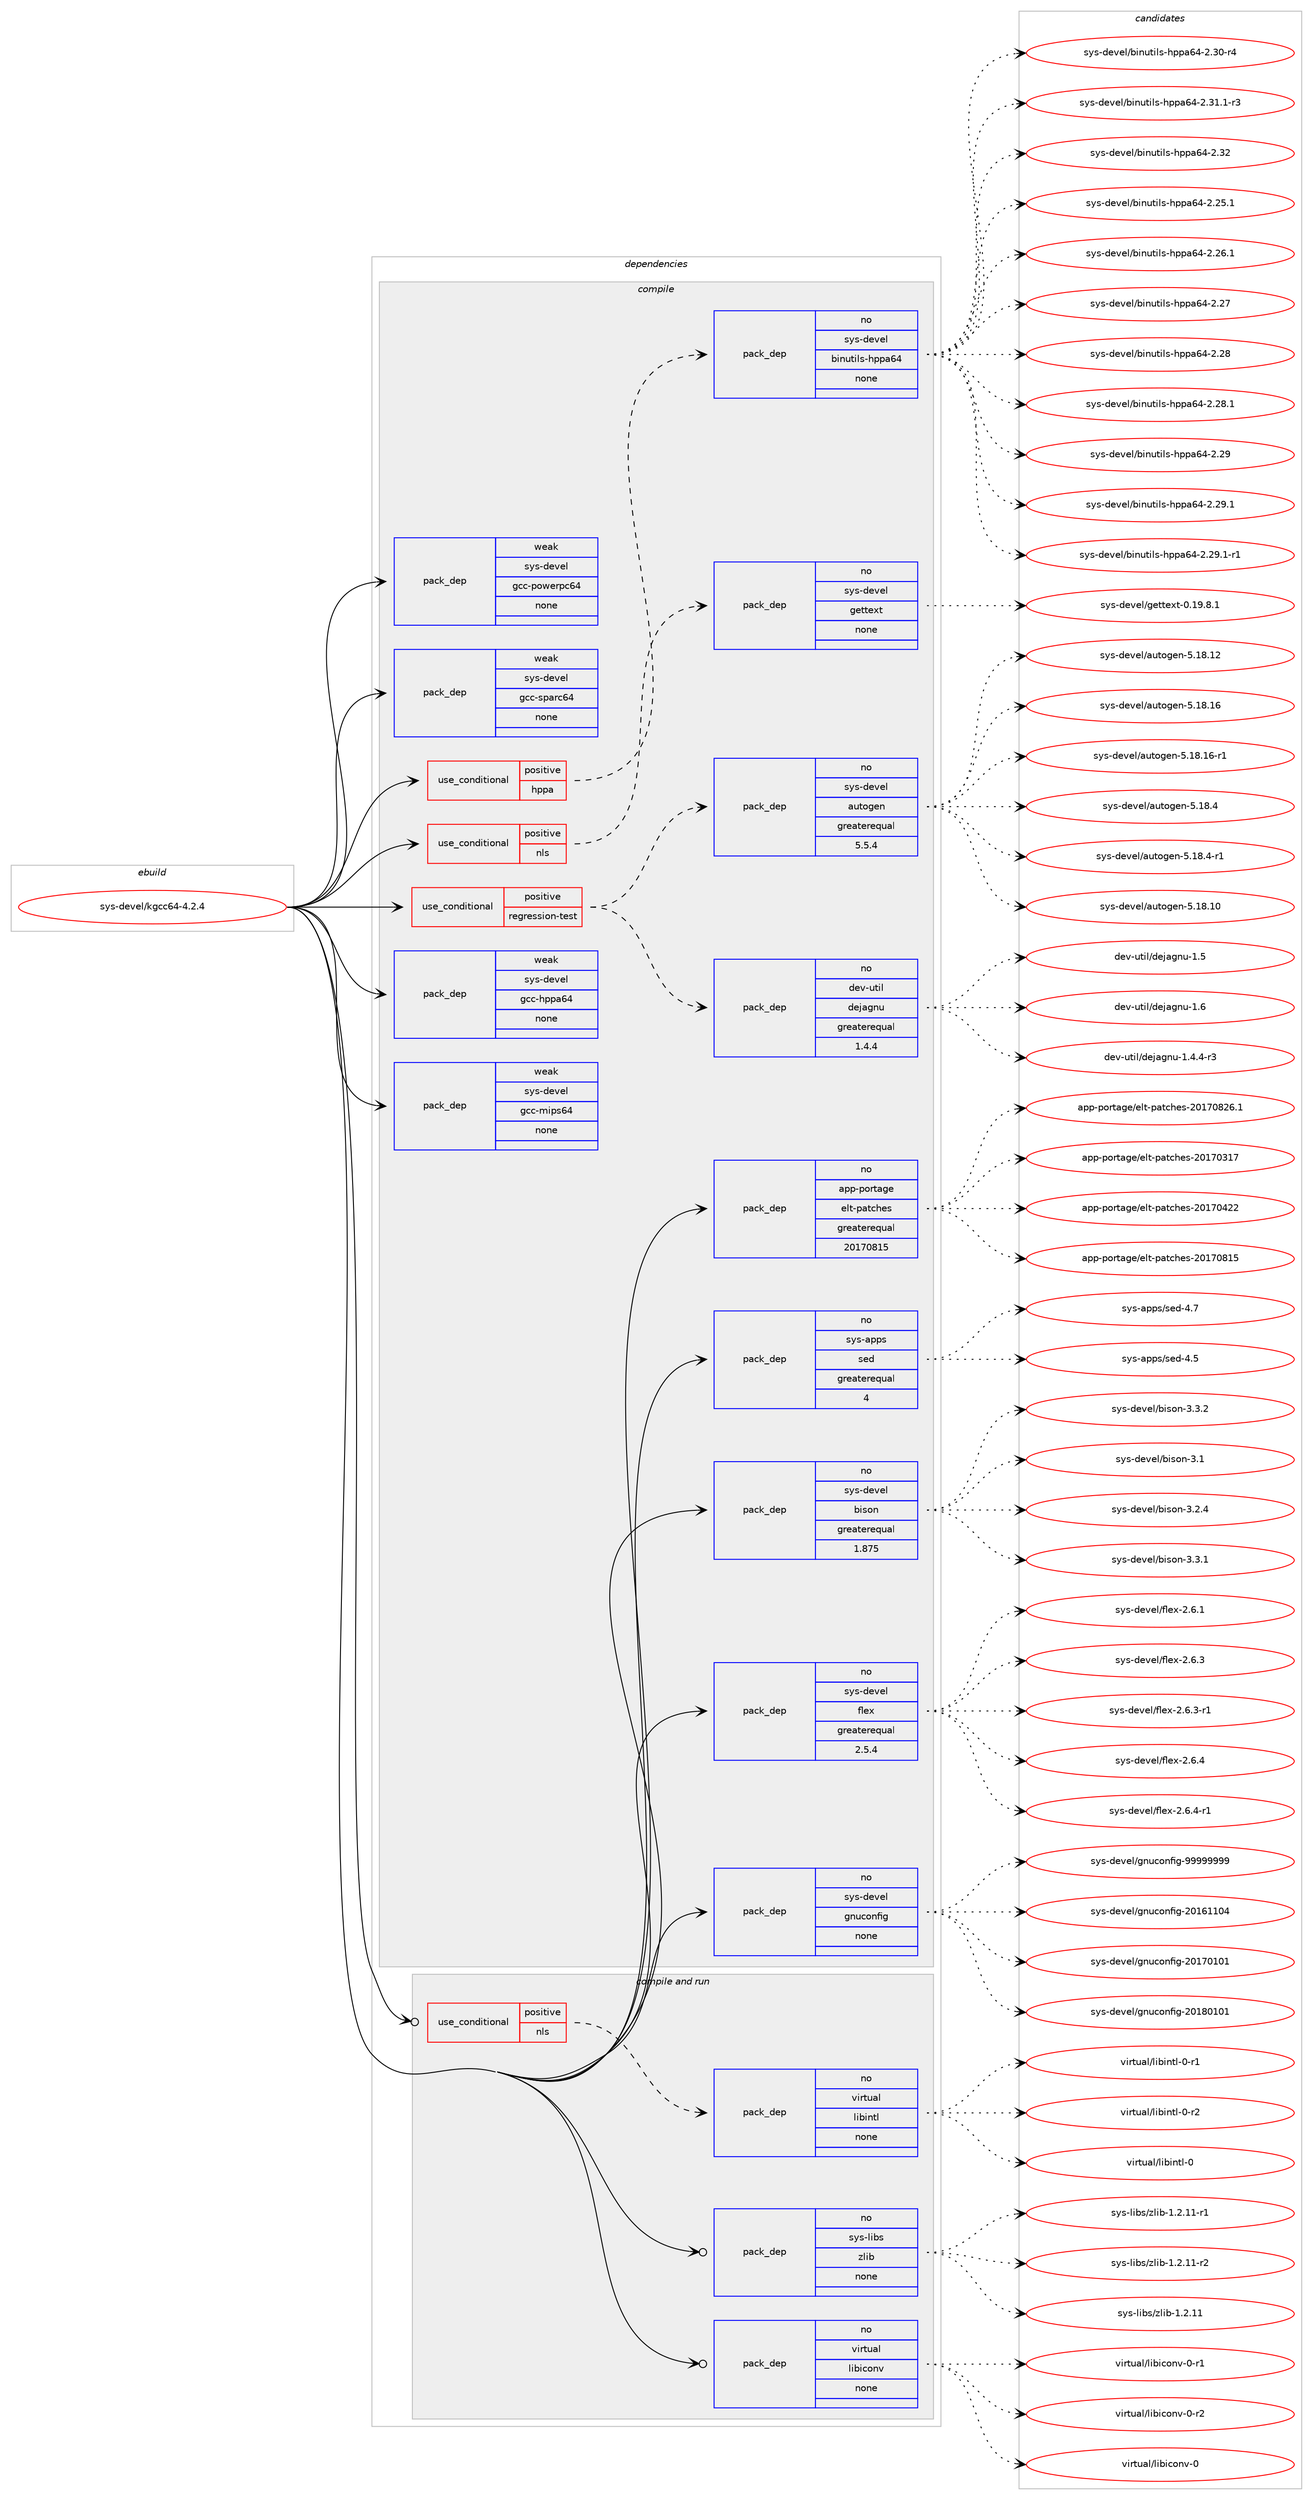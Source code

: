 digraph prolog {

# *************
# Graph options
# *************

newrank=true;
concentrate=true;
compound=true;
graph [rankdir=LR,fontname=Helvetica,fontsize=10,ranksep=1.5];#, ranksep=2.5, nodesep=0.2];
edge  [arrowhead=vee];
node  [fontname=Helvetica,fontsize=10];

# **********
# The ebuild
# **********

subgraph cluster_leftcol {
color=gray;
rank=same;
label=<<i>ebuild</i>>;
id [label="sys-devel/kgcc64-4.2.4", color=red, width=4, href="../sys-devel/kgcc64-4.2.4.svg"];
}

# ****************
# The dependencies
# ****************

subgraph cluster_midcol {
color=gray;
label=<<i>dependencies</i>>;
subgraph cluster_compile {
fillcolor="#eeeeee";
style=filled;
label=<<i>compile</i>>;
subgraph cond459905 {
dependency1728771 [label=<<TABLE BORDER="0" CELLBORDER="1" CELLSPACING="0" CELLPADDING="4"><TR><TD ROWSPAN="3" CELLPADDING="10">use_conditional</TD></TR><TR><TD>positive</TD></TR><TR><TD>hppa</TD></TR></TABLE>>, shape=none, color=red];
subgraph pack1240550 {
dependency1728772 [label=<<TABLE BORDER="0" CELLBORDER="1" CELLSPACING="0" CELLPADDING="4" WIDTH="220"><TR><TD ROWSPAN="6" CELLPADDING="30">pack_dep</TD></TR><TR><TD WIDTH="110">no</TD></TR><TR><TD>sys-devel</TD></TR><TR><TD>binutils-hppa64</TD></TR><TR><TD>none</TD></TR><TR><TD></TD></TR></TABLE>>, shape=none, color=blue];
}
dependency1728771:e -> dependency1728772:w [weight=20,style="dashed",arrowhead="vee"];
}
id:e -> dependency1728771:w [weight=20,style="solid",arrowhead="vee"];
subgraph cond459906 {
dependency1728773 [label=<<TABLE BORDER="0" CELLBORDER="1" CELLSPACING="0" CELLPADDING="4"><TR><TD ROWSPAN="3" CELLPADDING="10">use_conditional</TD></TR><TR><TD>positive</TD></TR><TR><TD>nls</TD></TR></TABLE>>, shape=none, color=red];
subgraph pack1240551 {
dependency1728774 [label=<<TABLE BORDER="0" CELLBORDER="1" CELLSPACING="0" CELLPADDING="4" WIDTH="220"><TR><TD ROWSPAN="6" CELLPADDING="30">pack_dep</TD></TR><TR><TD WIDTH="110">no</TD></TR><TR><TD>sys-devel</TD></TR><TR><TD>gettext</TD></TR><TR><TD>none</TD></TR><TR><TD></TD></TR></TABLE>>, shape=none, color=blue];
}
dependency1728773:e -> dependency1728774:w [weight=20,style="dashed",arrowhead="vee"];
}
id:e -> dependency1728773:w [weight=20,style="solid",arrowhead="vee"];
subgraph cond459907 {
dependency1728775 [label=<<TABLE BORDER="0" CELLBORDER="1" CELLSPACING="0" CELLPADDING="4"><TR><TD ROWSPAN="3" CELLPADDING="10">use_conditional</TD></TR><TR><TD>positive</TD></TR><TR><TD>regression-test</TD></TR></TABLE>>, shape=none, color=red];
subgraph pack1240552 {
dependency1728776 [label=<<TABLE BORDER="0" CELLBORDER="1" CELLSPACING="0" CELLPADDING="4" WIDTH="220"><TR><TD ROWSPAN="6" CELLPADDING="30">pack_dep</TD></TR><TR><TD WIDTH="110">no</TD></TR><TR><TD>dev-util</TD></TR><TR><TD>dejagnu</TD></TR><TR><TD>greaterequal</TD></TR><TR><TD>1.4.4</TD></TR></TABLE>>, shape=none, color=blue];
}
dependency1728775:e -> dependency1728776:w [weight=20,style="dashed",arrowhead="vee"];
subgraph pack1240553 {
dependency1728777 [label=<<TABLE BORDER="0" CELLBORDER="1" CELLSPACING="0" CELLPADDING="4" WIDTH="220"><TR><TD ROWSPAN="6" CELLPADDING="30">pack_dep</TD></TR><TR><TD WIDTH="110">no</TD></TR><TR><TD>sys-devel</TD></TR><TR><TD>autogen</TD></TR><TR><TD>greaterequal</TD></TR><TR><TD>5.5.4</TD></TR></TABLE>>, shape=none, color=blue];
}
dependency1728775:e -> dependency1728777:w [weight=20,style="dashed",arrowhead="vee"];
}
id:e -> dependency1728775:w [weight=20,style="solid",arrowhead="vee"];
subgraph pack1240554 {
dependency1728778 [label=<<TABLE BORDER="0" CELLBORDER="1" CELLSPACING="0" CELLPADDING="4" WIDTH="220"><TR><TD ROWSPAN="6" CELLPADDING="30">pack_dep</TD></TR><TR><TD WIDTH="110">no</TD></TR><TR><TD>app-portage</TD></TR><TR><TD>elt-patches</TD></TR><TR><TD>greaterequal</TD></TR><TR><TD>20170815</TD></TR></TABLE>>, shape=none, color=blue];
}
id:e -> dependency1728778:w [weight=20,style="solid",arrowhead="vee"];
subgraph pack1240555 {
dependency1728779 [label=<<TABLE BORDER="0" CELLBORDER="1" CELLSPACING="0" CELLPADDING="4" WIDTH="220"><TR><TD ROWSPAN="6" CELLPADDING="30">pack_dep</TD></TR><TR><TD WIDTH="110">no</TD></TR><TR><TD>sys-apps</TD></TR><TR><TD>sed</TD></TR><TR><TD>greaterequal</TD></TR><TR><TD>4</TD></TR></TABLE>>, shape=none, color=blue];
}
id:e -> dependency1728779:w [weight=20,style="solid",arrowhead="vee"];
subgraph pack1240556 {
dependency1728780 [label=<<TABLE BORDER="0" CELLBORDER="1" CELLSPACING="0" CELLPADDING="4" WIDTH="220"><TR><TD ROWSPAN="6" CELLPADDING="30">pack_dep</TD></TR><TR><TD WIDTH="110">no</TD></TR><TR><TD>sys-devel</TD></TR><TR><TD>bison</TD></TR><TR><TD>greaterequal</TD></TR><TR><TD>1.875</TD></TR></TABLE>>, shape=none, color=blue];
}
id:e -> dependency1728780:w [weight=20,style="solid",arrowhead="vee"];
subgraph pack1240557 {
dependency1728781 [label=<<TABLE BORDER="0" CELLBORDER="1" CELLSPACING="0" CELLPADDING="4" WIDTH="220"><TR><TD ROWSPAN="6" CELLPADDING="30">pack_dep</TD></TR><TR><TD WIDTH="110">no</TD></TR><TR><TD>sys-devel</TD></TR><TR><TD>flex</TD></TR><TR><TD>greaterequal</TD></TR><TR><TD>2.5.4</TD></TR></TABLE>>, shape=none, color=blue];
}
id:e -> dependency1728781:w [weight=20,style="solid",arrowhead="vee"];
subgraph pack1240558 {
dependency1728782 [label=<<TABLE BORDER="0" CELLBORDER="1" CELLSPACING="0" CELLPADDING="4" WIDTH="220"><TR><TD ROWSPAN="6" CELLPADDING="30">pack_dep</TD></TR><TR><TD WIDTH="110">no</TD></TR><TR><TD>sys-devel</TD></TR><TR><TD>gnuconfig</TD></TR><TR><TD>none</TD></TR><TR><TD></TD></TR></TABLE>>, shape=none, color=blue];
}
id:e -> dependency1728782:w [weight=20,style="solid",arrowhead="vee"];
subgraph pack1240559 {
dependency1728783 [label=<<TABLE BORDER="0" CELLBORDER="1" CELLSPACING="0" CELLPADDING="4" WIDTH="220"><TR><TD ROWSPAN="6" CELLPADDING="30">pack_dep</TD></TR><TR><TD WIDTH="110">weak</TD></TR><TR><TD>sys-devel</TD></TR><TR><TD>gcc-hppa64</TD></TR><TR><TD>none</TD></TR><TR><TD></TD></TR></TABLE>>, shape=none, color=blue];
}
id:e -> dependency1728783:w [weight=20,style="solid",arrowhead="vee"];
subgraph pack1240560 {
dependency1728784 [label=<<TABLE BORDER="0" CELLBORDER="1" CELLSPACING="0" CELLPADDING="4" WIDTH="220"><TR><TD ROWSPAN="6" CELLPADDING="30">pack_dep</TD></TR><TR><TD WIDTH="110">weak</TD></TR><TR><TD>sys-devel</TD></TR><TR><TD>gcc-mips64</TD></TR><TR><TD>none</TD></TR><TR><TD></TD></TR></TABLE>>, shape=none, color=blue];
}
id:e -> dependency1728784:w [weight=20,style="solid",arrowhead="vee"];
subgraph pack1240561 {
dependency1728785 [label=<<TABLE BORDER="0" CELLBORDER="1" CELLSPACING="0" CELLPADDING="4" WIDTH="220"><TR><TD ROWSPAN="6" CELLPADDING="30">pack_dep</TD></TR><TR><TD WIDTH="110">weak</TD></TR><TR><TD>sys-devel</TD></TR><TR><TD>gcc-powerpc64</TD></TR><TR><TD>none</TD></TR><TR><TD></TD></TR></TABLE>>, shape=none, color=blue];
}
id:e -> dependency1728785:w [weight=20,style="solid",arrowhead="vee"];
subgraph pack1240562 {
dependency1728786 [label=<<TABLE BORDER="0" CELLBORDER="1" CELLSPACING="0" CELLPADDING="4" WIDTH="220"><TR><TD ROWSPAN="6" CELLPADDING="30">pack_dep</TD></TR><TR><TD WIDTH="110">weak</TD></TR><TR><TD>sys-devel</TD></TR><TR><TD>gcc-sparc64</TD></TR><TR><TD>none</TD></TR><TR><TD></TD></TR></TABLE>>, shape=none, color=blue];
}
id:e -> dependency1728786:w [weight=20,style="solid",arrowhead="vee"];
}
subgraph cluster_compileandrun {
fillcolor="#eeeeee";
style=filled;
label=<<i>compile and run</i>>;
subgraph cond459908 {
dependency1728787 [label=<<TABLE BORDER="0" CELLBORDER="1" CELLSPACING="0" CELLPADDING="4"><TR><TD ROWSPAN="3" CELLPADDING="10">use_conditional</TD></TR><TR><TD>positive</TD></TR><TR><TD>nls</TD></TR></TABLE>>, shape=none, color=red];
subgraph pack1240563 {
dependency1728788 [label=<<TABLE BORDER="0" CELLBORDER="1" CELLSPACING="0" CELLPADDING="4" WIDTH="220"><TR><TD ROWSPAN="6" CELLPADDING="30">pack_dep</TD></TR><TR><TD WIDTH="110">no</TD></TR><TR><TD>virtual</TD></TR><TR><TD>libintl</TD></TR><TR><TD>none</TD></TR><TR><TD></TD></TR></TABLE>>, shape=none, color=blue];
}
dependency1728787:e -> dependency1728788:w [weight=20,style="dashed",arrowhead="vee"];
}
id:e -> dependency1728787:w [weight=20,style="solid",arrowhead="odotvee"];
subgraph pack1240564 {
dependency1728789 [label=<<TABLE BORDER="0" CELLBORDER="1" CELLSPACING="0" CELLPADDING="4" WIDTH="220"><TR><TD ROWSPAN="6" CELLPADDING="30">pack_dep</TD></TR><TR><TD WIDTH="110">no</TD></TR><TR><TD>sys-libs</TD></TR><TR><TD>zlib</TD></TR><TR><TD>none</TD></TR><TR><TD></TD></TR></TABLE>>, shape=none, color=blue];
}
id:e -> dependency1728789:w [weight=20,style="solid",arrowhead="odotvee"];
subgraph pack1240565 {
dependency1728790 [label=<<TABLE BORDER="0" CELLBORDER="1" CELLSPACING="0" CELLPADDING="4" WIDTH="220"><TR><TD ROWSPAN="6" CELLPADDING="30">pack_dep</TD></TR><TR><TD WIDTH="110">no</TD></TR><TR><TD>virtual</TD></TR><TR><TD>libiconv</TD></TR><TR><TD>none</TD></TR><TR><TD></TD></TR></TABLE>>, shape=none, color=blue];
}
id:e -> dependency1728790:w [weight=20,style="solid",arrowhead="odotvee"];
}
subgraph cluster_run {
fillcolor="#eeeeee";
style=filled;
label=<<i>run</i>>;
}
}

# **************
# The candidates
# **************

subgraph cluster_choices {
rank=same;
color=gray;
label=<<i>candidates</i>>;

subgraph choice1240550 {
color=black;
nodesep=1;
choice1151211154510010111810110847981051101171161051081154510411211297545245504650534649 [label="sys-devel/binutils-hppa64-2.25.1", color=red, width=4,href="../sys-devel/binutils-hppa64-2.25.1.svg"];
choice1151211154510010111810110847981051101171161051081154510411211297545245504650544649 [label="sys-devel/binutils-hppa64-2.26.1", color=red, width=4,href="../sys-devel/binutils-hppa64-2.26.1.svg"];
choice115121115451001011181011084798105110117116105108115451041121129754524550465055 [label="sys-devel/binutils-hppa64-2.27", color=red, width=4,href="../sys-devel/binutils-hppa64-2.27.svg"];
choice115121115451001011181011084798105110117116105108115451041121129754524550465056 [label="sys-devel/binutils-hppa64-2.28", color=red, width=4,href="../sys-devel/binutils-hppa64-2.28.svg"];
choice1151211154510010111810110847981051101171161051081154510411211297545245504650564649 [label="sys-devel/binutils-hppa64-2.28.1", color=red, width=4,href="../sys-devel/binutils-hppa64-2.28.1.svg"];
choice115121115451001011181011084798105110117116105108115451041121129754524550465057 [label="sys-devel/binutils-hppa64-2.29", color=red, width=4,href="../sys-devel/binutils-hppa64-2.29.svg"];
choice1151211154510010111810110847981051101171161051081154510411211297545245504650574649 [label="sys-devel/binutils-hppa64-2.29.1", color=red, width=4,href="../sys-devel/binutils-hppa64-2.29.1.svg"];
choice11512111545100101118101108479810511011711610510811545104112112975452455046505746494511449 [label="sys-devel/binutils-hppa64-2.29.1-r1", color=red, width=4,href="../sys-devel/binutils-hppa64-2.29.1-r1.svg"];
choice1151211154510010111810110847981051101171161051081154510411211297545245504651484511452 [label="sys-devel/binutils-hppa64-2.30-r4", color=red, width=4,href="../sys-devel/binutils-hppa64-2.30-r4.svg"];
choice11512111545100101118101108479810511011711610510811545104112112975452455046514946494511451 [label="sys-devel/binutils-hppa64-2.31.1-r3", color=red, width=4,href="../sys-devel/binutils-hppa64-2.31.1-r3.svg"];
choice115121115451001011181011084798105110117116105108115451041121129754524550465150 [label="sys-devel/binutils-hppa64-2.32", color=red, width=4,href="../sys-devel/binutils-hppa64-2.32.svg"];
dependency1728772:e -> choice1151211154510010111810110847981051101171161051081154510411211297545245504650534649:w [style=dotted,weight="100"];
dependency1728772:e -> choice1151211154510010111810110847981051101171161051081154510411211297545245504650544649:w [style=dotted,weight="100"];
dependency1728772:e -> choice115121115451001011181011084798105110117116105108115451041121129754524550465055:w [style=dotted,weight="100"];
dependency1728772:e -> choice115121115451001011181011084798105110117116105108115451041121129754524550465056:w [style=dotted,weight="100"];
dependency1728772:e -> choice1151211154510010111810110847981051101171161051081154510411211297545245504650564649:w [style=dotted,weight="100"];
dependency1728772:e -> choice115121115451001011181011084798105110117116105108115451041121129754524550465057:w [style=dotted,weight="100"];
dependency1728772:e -> choice1151211154510010111810110847981051101171161051081154510411211297545245504650574649:w [style=dotted,weight="100"];
dependency1728772:e -> choice11512111545100101118101108479810511011711610510811545104112112975452455046505746494511449:w [style=dotted,weight="100"];
dependency1728772:e -> choice1151211154510010111810110847981051101171161051081154510411211297545245504651484511452:w [style=dotted,weight="100"];
dependency1728772:e -> choice11512111545100101118101108479810511011711610510811545104112112975452455046514946494511451:w [style=dotted,weight="100"];
dependency1728772:e -> choice115121115451001011181011084798105110117116105108115451041121129754524550465150:w [style=dotted,weight="100"];
}
subgraph choice1240551 {
color=black;
nodesep=1;
choice1151211154510010111810110847103101116116101120116454846495746564649 [label="sys-devel/gettext-0.19.8.1", color=red, width=4,href="../sys-devel/gettext-0.19.8.1.svg"];
dependency1728774:e -> choice1151211154510010111810110847103101116116101120116454846495746564649:w [style=dotted,weight="100"];
}
subgraph choice1240552 {
color=black;
nodesep=1;
choice1001011184511711610510847100101106971031101174549465246524511451 [label="dev-util/dejagnu-1.4.4-r3", color=red, width=4,href="../dev-util/dejagnu-1.4.4-r3.svg"];
choice10010111845117116105108471001011069710311011745494653 [label="dev-util/dejagnu-1.5", color=red, width=4,href="../dev-util/dejagnu-1.5.svg"];
choice10010111845117116105108471001011069710311011745494654 [label="dev-util/dejagnu-1.6", color=red, width=4,href="../dev-util/dejagnu-1.6.svg"];
dependency1728776:e -> choice1001011184511711610510847100101106971031101174549465246524511451:w [style=dotted,weight="100"];
dependency1728776:e -> choice10010111845117116105108471001011069710311011745494653:w [style=dotted,weight="100"];
dependency1728776:e -> choice10010111845117116105108471001011069710311011745494654:w [style=dotted,weight="100"];
}
subgraph choice1240553 {
color=black;
nodesep=1;
choice1151211154510010111810110847971171161111031011104553464956464948 [label="sys-devel/autogen-5.18.10", color=red, width=4,href="../sys-devel/autogen-5.18.10.svg"];
choice1151211154510010111810110847971171161111031011104553464956464950 [label="sys-devel/autogen-5.18.12", color=red, width=4,href="../sys-devel/autogen-5.18.12.svg"];
choice1151211154510010111810110847971171161111031011104553464956464954 [label="sys-devel/autogen-5.18.16", color=red, width=4,href="../sys-devel/autogen-5.18.16.svg"];
choice11512111545100101118101108479711711611110310111045534649564649544511449 [label="sys-devel/autogen-5.18.16-r1", color=red, width=4,href="../sys-devel/autogen-5.18.16-r1.svg"];
choice11512111545100101118101108479711711611110310111045534649564652 [label="sys-devel/autogen-5.18.4", color=red, width=4,href="../sys-devel/autogen-5.18.4.svg"];
choice115121115451001011181011084797117116111103101110455346495646524511449 [label="sys-devel/autogen-5.18.4-r1", color=red, width=4,href="../sys-devel/autogen-5.18.4-r1.svg"];
dependency1728777:e -> choice1151211154510010111810110847971171161111031011104553464956464948:w [style=dotted,weight="100"];
dependency1728777:e -> choice1151211154510010111810110847971171161111031011104553464956464950:w [style=dotted,weight="100"];
dependency1728777:e -> choice1151211154510010111810110847971171161111031011104553464956464954:w [style=dotted,weight="100"];
dependency1728777:e -> choice11512111545100101118101108479711711611110310111045534649564649544511449:w [style=dotted,weight="100"];
dependency1728777:e -> choice11512111545100101118101108479711711611110310111045534649564652:w [style=dotted,weight="100"];
dependency1728777:e -> choice115121115451001011181011084797117116111103101110455346495646524511449:w [style=dotted,weight="100"];
}
subgraph choice1240554 {
color=black;
nodesep=1;
choice97112112451121111141169710310147101108116451129711699104101115455048495548514955 [label="app-portage/elt-patches-20170317", color=red, width=4,href="../app-portage/elt-patches-20170317.svg"];
choice97112112451121111141169710310147101108116451129711699104101115455048495548525050 [label="app-portage/elt-patches-20170422", color=red, width=4,href="../app-portage/elt-patches-20170422.svg"];
choice97112112451121111141169710310147101108116451129711699104101115455048495548564953 [label="app-portage/elt-patches-20170815", color=red, width=4,href="../app-portage/elt-patches-20170815.svg"];
choice971121124511211111411697103101471011081164511297116991041011154550484955485650544649 [label="app-portage/elt-patches-20170826.1", color=red, width=4,href="../app-portage/elt-patches-20170826.1.svg"];
dependency1728778:e -> choice97112112451121111141169710310147101108116451129711699104101115455048495548514955:w [style=dotted,weight="100"];
dependency1728778:e -> choice97112112451121111141169710310147101108116451129711699104101115455048495548525050:w [style=dotted,weight="100"];
dependency1728778:e -> choice97112112451121111141169710310147101108116451129711699104101115455048495548564953:w [style=dotted,weight="100"];
dependency1728778:e -> choice971121124511211111411697103101471011081164511297116991041011154550484955485650544649:w [style=dotted,weight="100"];
}
subgraph choice1240555 {
color=black;
nodesep=1;
choice11512111545971121121154711510110045524653 [label="sys-apps/sed-4.5", color=red, width=4,href="../sys-apps/sed-4.5.svg"];
choice11512111545971121121154711510110045524655 [label="sys-apps/sed-4.7", color=red, width=4,href="../sys-apps/sed-4.7.svg"];
dependency1728779:e -> choice11512111545971121121154711510110045524653:w [style=dotted,weight="100"];
dependency1728779:e -> choice11512111545971121121154711510110045524655:w [style=dotted,weight="100"];
}
subgraph choice1240556 {
color=black;
nodesep=1;
choice11512111545100101118101108479810511511111045514649 [label="sys-devel/bison-3.1", color=red, width=4,href="../sys-devel/bison-3.1.svg"];
choice115121115451001011181011084798105115111110455146504652 [label="sys-devel/bison-3.2.4", color=red, width=4,href="../sys-devel/bison-3.2.4.svg"];
choice115121115451001011181011084798105115111110455146514649 [label="sys-devel/bison-3.3.1", color=red, width=4,href="../sys-devel/bison-3.3.1.svg"];
choice115121115451001011181011084798105115111110455146514650 [label="sys-devel/bison-3.3.2", color=red, width=4,href="../sys-devel/bison-3.3.2.svg"];
dependency1728780:e -> choice11512111545100101118101108479810511511111045514649:w [style=dotted,weight="100"];
dependency1728780:e -> choice115121115451001011181011084798105115111110455146504652:w [style=dotted,weight="100"];
dependency1728780:e -> choice115121115451001011181011084798105115111110455146514649:w [style=dotted,weight="100"];
dependency1728780:e -> choice115121115451001011181011084798105115111110455146514650:w [style=dotted,weight="100"];
}
subgraph choice1240557 {
color=black;
nodesep=1;
choice1151211154510010111810110847102108101120455046544649 [label="sys-devel/flex-2.6.1", color=red, width=4,href="../sys-devel/flex-2.6.1.svg"];
choice1151211154510010111810110847102108101120455046544651 [label="sys-devel/flex-2.6.3", color=red, width=4,href="../sys-devel/flex-2.6.3.svg"];
choice11512111545100101118101108471021081011204550465446514511449 [label="sys-devel/flex-2.6.3-r1", color=red, width=4,href="../sys-devel/flex-2.6.3-r1.svg"];
choice1151211154510010111810110847102108101120455046544652 [label="sys-devel/flex-2.6.4", color=red, width=4,href="../sys-devel/flex-2.6.4.svg"];
choice11512111545100101118101108471021081011204550465446524511449 [label="sys-devel/flex-2.6.4-r1", color=red, width=4,href="../sys-devel/flex-2.6.4-r1.svg"];
dependency1728781:e -> choice1151211154510010111810110847102108101120455046544649:w [style=dotted,weight="100"];
dependency1728781:e -> choice1151211154510010111810110847102108101120455046544651:w [style=dotted,weight="100"];
dependency1728781:e -> choice11512111545100101118101108471021081011204550465446514511449:w [style=dotted,weight="100"];
dependency1728781:e -> choice1151211154510010111810110847102108101120455046544652:w [style=dotted,weight="100"];
dependency1728781:e -> choice11512111545100101118101108471021081011204550465446524511449:w [style=dotted,weight="100"];
}
subgraph choice1240558 {
color=black;
nodesep=1;
choice115121115451001011181011084710311011799111110102105103455048495449494852 [label="sys-devel/gnuconfig-20161104", color=red, width=4,href="../sys-devel/gnuconfig-20161104.svg"];
choice115121115451001011181011084710311011799111110102105103455048495548494849 [label="sys-devel/gnuconfig-20170101", color=red, width=4,href="../sys-devel/gnuconfig-20170101.svg"];
choice115121115451001011181011084710311011799111110102105103455048495648494849 [label="sys-devel/gnuconfig-20180101", color=red, width=4,href="../sys-devel/gnuconfig-20180101.svg"];
choice115121115451001011181011084710311011799111110102105103455757575757575757 [label="sys-devel/gnuconfig-99999999", color=red, width=4,href="../sys-devel/gnuconfig-99999999.svg"];
dependency1728782:e -> choice115121115451001011181011084710311011799111110102105103455048495449494852:w [style=dotted,weight="100"];
dependency1728782:e -> choice115121115451001011181011084710311011799111110102105103455048495548494849:w [style=dotted,weight="100"];
dependency1728782:e -> choice115121115451001011181011084710311011799111110102105103455048495648494849:w [style=dotted,weight="100"];
dependency1728782:e -> choice115121115451001011181011084710311011799111110102105103455757575757575757:w [style=dotted,weight="100"];
}
subgraph choice1240559 {
color=black;
nodesep=1;
}
subgraph choice1240560 {
color=black;
nodesep=1;
}
subgraph choice1240561 {
color=black;
nodesep=1;
}
subgraph choice1240562 {
color=black;
nodesep=1;
}
subgraph choice1240563 {
color=black;
nodesep=1;
choice1181051141161179710847108105981051101161084548 [label="virtual/libintl-0", color=red, width=4,href="../virtual/libintl-0.svg"];
choice11810511411611797108471081059810511011610845484511449 [label="virtual/libintl-0-r1", color=red, width=4,href="../virtual/libintl-0-r1.svg"];
choice11810511411611797108471081059810511011610845484511450 [label="virtual/libintl-0-r2", color=red, width=4,href="../virtual/libintl-0-r2.svg"];
dependency1728788:e -> choice1181051141161179710847108105981051101161084548:w [style=dotted,weight="100"];
dependency1728788:e -> choice11810511411611797108471081059810511011610845484511449:w [style=dotted,weight="100"];
dependency1728788:e -> choice11810511411611797108471081059810511011610845484511450:w [style=dotted,weight="100"];
}
subgraph choice1240564 {
color=black;
nodesep=1;
choice1151211154510810598115471221081059845494650464949 [label="sys-libs/zlib-1.2.11", color=red, width=4,href="../sys-libs/zlib-1.2.11.svg"];
choice11512111545108105981154712210810598454946504649494511449 [label="sys-libs/zlib-1.2.11-r1", color=red, width=4,href="../sys-libs/zlib-1.2.11-r1.svg"];
choice11512111545108105981154712210810598454946504649494511450 [label="sys-libs/zlib-1.2.11-r2", color=red, width=4,href="../sys-libs/zlib-1.2.11-r2.svg"];
dependency1728789:e -> choice1151211154510810598115471221081059845494650464949:w [style=dotted,weight="100"];
dependency1728789:e -> choice11512111545108105981154712210810598454946504649494511449:w [style=dotted,weight="100"];
dependency1728789:e -> choice11512111545108105981154712210810598454946504649494511450:w [style=dotted,weight="100"];
}
subgraph choice1240565 {
color=black;
nodesep=1;
choice118105114116117971084710810598105991111101184548 [label="virtual/libiconv-0", color=red, width=4,href="../virtual/libiconv-0.svg"];
choice1181051141161179710847108105981059911111011845484511449 [label="virtual/libiconv-0-r1", color=red, width=4,href="../virtual/libiconv-0-r1.svg"];
choice1181051141161179710847108105981059911111011845484511450 [label="virtual/libiconv-0-r2", color=red, width=4,href="../virtual/libiconv-0-r2.svg"];
dependency1728790:e -> choice118105114116117971084710810598105991111101184548:w [style=dotted,weight="100"];
dependency1728790:e -> choice1181051141161179710847108105981059911111011845484511449:w [style=dotted,weight="100"];
dependency1728790:e -> choice1181051141161179710847108105981059911111011845484511450:w [style=dotted,weight="100"];
}
}

}
